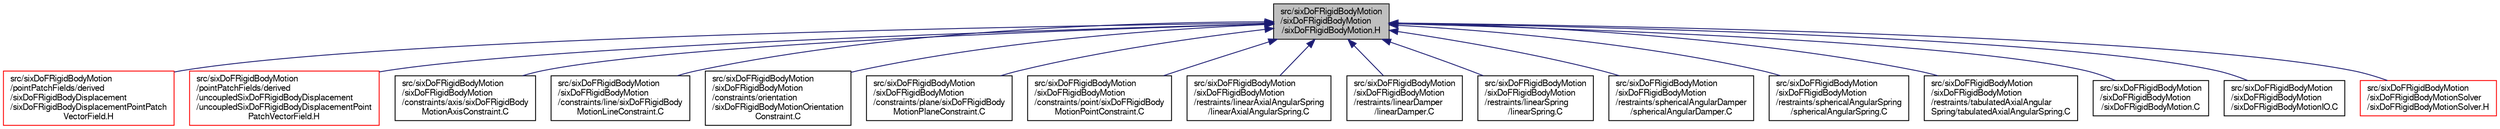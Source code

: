 digraph "src/sixDoFRigidBodyMotion/sixDoFRigidBodyMotion/sixDoFRigidBodyMotion.H"
{
  bgcolor="transparent";
  edge [fontname="FreeSans",fontsize="10",labelfontname="FreeSans",labelfontsize="10"];
  node [fontname="FreeSans",fontsize="10",shape=record];
  Node188 [label="src/sixDoFRigidBodyMotion\l/sixDoFRigidBodyMotion\l/sixDoFRigidBodyMotion.H",height=0.2,width=0.4,color="black", fillcolor="grey75", style="filled", fontcolor="black"];
  Node188 -> Node189 [dir="back",color="midnightblue",fontsize="10",style="solid",fontname="FreeSans"];
  Node189 [label="src/sixDoFRigidBodyMotion\l/pointPatchFields/derived\l/sixDoFRigidBodyDisplacement\l/sixDoFRigidBodyDisplacementPointPatch\lVectorField.H",height=0.2,width=0.4,color="red",URL="$a14897.html"];
  Node188 -> Node191 [dir="back",color="midnightblue",fontsize="10",style="solid",fontname="FreeSans"];
  Node191 [label="src/sixDoFRigidBodyMotion\l/pointPatchFields/derived\l/uncoupledSixDoFRigidBodyDisplacement\l/uncoupledSixDoFRigidBodyDisplacementPoint\lPatchVectorField.H",height=0.2,width=0.4,color="red",URL="$a14903.html"];
  Node188 -> Node193 [dir="back",color="midnightblue",fontsize="10",style="solid",fontname="FreeSans"];
  Node193 [label="src/sixDoFRigidBodyMotion\l/sixDoFRigidBodyMotion\l/constraints/axis/sixDoFRigidBody\lMotionAxisConstraint.C",height=0.2,width=0.4,color="black",URL="$a14906.html"];
  Node188 -> Node194 [dir="back",color="midnightblue",fontsize="10",style="solid",fontname="FreeSans"];
  Node194 [label="src/sixDoFRigidBodyMotion\l/sixDoFRigidBodyMotion\l/constraints/line/sixDoFRigidBody\lMotionLineConstraint.C",height=0.2,width=0.4,color="black",URL="$a14912.html"];
  Node188 -> Node195 [dir="back",color="midnightblue",fontsize="10",style="solid",fontname="FreeSans"];
  Node195 [label="src/sixDoFRigidBodyMotion\l/sixDoFRigidBodyMotion\l/constraints/orientation\l/sixDoFRigidBodyMotionOrientation\lConstraint.C",height=0.2,width=0.4,color="black",URL="$a14918.html"];
  Node188 -> Node196 [dir="back",color="midnightblue",fontsize="10",style="solid",fontname="FreeSans"];
  Node196 [label="src/sixDoFRigidBodyMotion\l/sixDoFRigidBodyMotion\l/constraints/plane/sixDoFRigidBody\lMotionPlaneConstraint.C",height=0.2,width=0.4,color="black",URL="$a14924.html"];
  Node188 -> Node197 [dir="back",color="midnightblue",fontsize="10",style="solid",fontname="FreeSans"];
  Node197 [label="src/sixDoFRigidBodyMotion\l/sixDoFRigidBodyMotion\l/constraints/point/sixDoFRigidBody\lMotionPointConstraint.C",height=0.2,width=0.4,color="black",URL="$a14930.html"];
  Node188 -> Node198 [dir="back",color="midnightblue",fontsize="10",style="solid",fontname="FreeSans"];
  Node198 [label="src/sixDoFRigidBodyMotion\l/sixDoFRigidBodyMotion\l/restraints/linearAxialAngularSpring\l/linearAxialAngularSpring.C",height=0.2,width=0.4,color="black",URL="$a14945.html"];
  Node188 -> Node199 [dir="back",color="midnightblue",fontsize="10",style="solid",fontname="FreeSans"];
  Node199 [label="src/sixDoFRigidBodyMotion\l/sixDoFRigidBodyMotion\l/restraints/linearDamper\l/linearDamper.C",height=0.2,width=0.4,color="black",URL="$a14951.html"];
  Node188 -> Node200 [dir="back",color="midnightblue",fontsize="10",style="solid",fontname="FreeSans"];
  Node200 [label="src/sixDoFRigidBodyMotion\l/sixDoFRigidBodyMotion\l/restraints/linearSpring\l/linearSpring.C",height=0.2,width=0.4,color="black",URL="$a14957.html"];
  Node188 -> Node201 [dir="back",color="midnightblue",fontsize="10",style="solid",fontname="FreeSans"];
  Node201 [label="src/sixDoFRigidBodyMotion\l/sixDoFRigidBodyMotion\l/restraints/sphericalAngularDamper\l/sphericalAngularDamper.C",height=0.2,width=0.4,color="black",URL="$a14972.html"];
  Node188 -> Node202 [dir="back",color="midnightblue",fontsize="10",style="solid",fontname="FreeSans"];
  Node202 [label="src/sixDoFRigidBodyMotion\l/sixDoFRigidBodyMotion\l/restraints/sphericalAngularSpring\l/sphericalAngularSpring.C",height=0.2,width=0.4,color="black",URL="$a14978.html"];
  Node188 -> Node203 [dir="back",color="midnightblue",fontsize="10",style="solid",fontname="FreeSans"];
  Node203 [label="src/sixDoFRigidBodyMotion\l/sixDoFRigidBodyMotion\l/restraints/tabulatedAxialAngular\lSpring/tabulatedAxialAngularSpring.C",height=0.2,width=0.4,color="black",URL="$a14984.html"];
  Node188 -> Node204 [dir="back",color="midnightblue",fontsize="10",style="solid",fontname="FreeSans"];
  Node204 [label="src/sixDoFRigidBodyMotion\l/sixDoFRigidBodyMotion\l/sixDoFRigidBodyMotion.C",height=0.2,width=0.4,color="black",URL="$a14990.html"];
  Node188 -> Node205 [dir="back",color="midnightblue",fontsize="10",style="solid",fontname="FreeSans"];
  Node205 [label="src/sixDoFRigidBodyMotion\l/sixDoFRigidBodyMotion\l/sixDoFRigidBodyMotionIO.C",height=0.2,width=0.4,color="black",URL="$a14999.html"];
  Node188 -> Node206 [dir="back",color="midnightblue",fontsize="10",style="solid",fontname="FreeSans"];
  Node206 [label="src/sixDoFRigidBodyMotion\l/sixDoFRigidBodyMotionSolver\l/sixDoFRigidBodyMotionSolver.H",height=0.2,width=0.4,color="red",URL="$a15032.html"];
}
